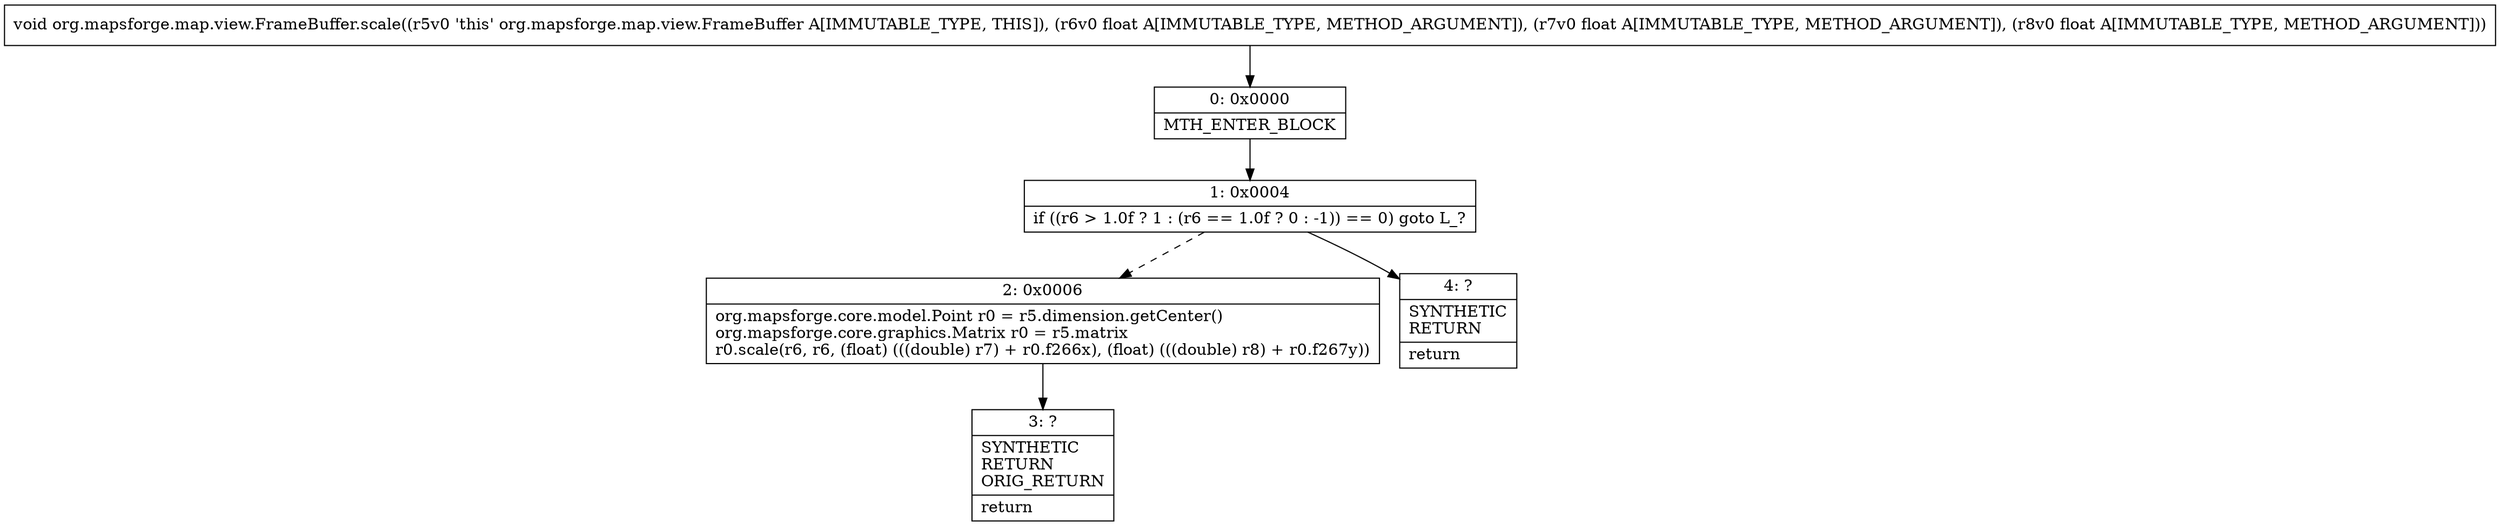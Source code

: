 digraph "CFG fororg.mapsforge.map.view.FrameBuffer.scale(FFF)V" {
Node_0 [shape=record,label="{0\:\ 0x0000|MTH_ENTER_BLOCK\l}"];
Node_1 [shape=record,label="{1\:\ 0x0004|if ((r6 \> 1.0f ? 1 : (r6 == 1.0f ? 0 : \-1)) == 0) goto L_?\l}"];
Node_2 [shape=record,label="{2\:\ 0x0006|org.mapsforge.core.model.Point r0 = r5.dimension.getCenter()\lorg.mapsforge.core.graphics.Matrix r0 = r5.matrix\lr0.scale(r6, r6, (float) (((double) r7) + r0.f266x), (float) (((double) r8) + r0.f267y))\l}"];
Node_3 [shape=record,label="{3\:\ ?|SYNTHETIC\lRETURN\lORIG_RETURN\l|return\l}"];
Node_4 [shape=record,label="{4\:\ ?|SYNTHETIC\lRETURN\l|return\l}"];
MethodNode[shape=record,label="{void org.mapsforge.map.view.FrameBuffer.scale((r5v0 'this' org.mapsforge.map.view.FrameBuffer A[IMMUTABLE_TYPE, THIS]), (r6v0 float A[IMMUTABLE_TYPE, METHOD_ARGUMENT]), (r7v0 float A[IMMUTABLE_TYPE, METHOD_ARGUMENT]), (r8v0 float A[IMMUTABLE_TYPE, METHOD_ARGUMENT])) }"];
MethodNode -> Node_0;
Node_0 -> Node_1;
Node_1 -> Node_2[style=dashed];
Node_1 -> Node_4;
Node_2 -> Node_3;
}

